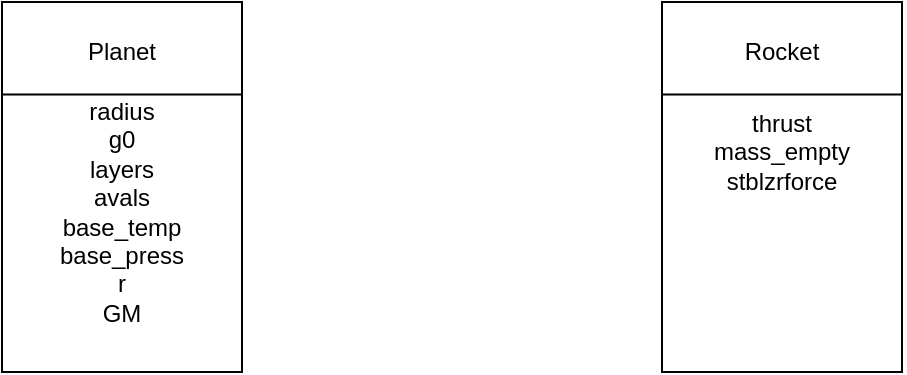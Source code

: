 <mxfile version="13.6.2" type="device"><diagram id="fZfJsV7L-vPfstx576HU" name="Page-1"><mxGraphModel dx="1038" dy="548" grid="1" gridSize="10" guides="1" tooltips="1" connect="1" arrows="1" fold="1" page="1" pageScale="1" pageWidth="1169" pageHeight="1654" math="0" shadow="0"><root><mxCell id="0"/><mxCell id="1" parent="0"/><mxCell id="Mz9LWr8mFaRRXHbxeZeb-1" value="" style="rounded=0;whiteSpace=wrap;html=1;" vertex="1" parent="1"><mxGeometry x="360" y="215" width="120" height="185" as="geometry"/></mxCell><mxCell id="Mz9LWr8mFaRRXHbxeZeb-2" value="Planet" style="text;html=1;strokeColor=none;fillColor=none;align=center;verticalAlign=middle;whiteSpace=wrap;rounded=0;" vertex="1" parent="1"><mxGeometry x="400" y="230" width="40" height="20" as="geometry"/></mxCell><mxCell id="Mz9LWr8mFaRRXHbxeZeb-3" value="radius&lt;br&gt;g0&lt;br&gt;layers&lt;br&gt;avals&lt;br&gt;base_temp&lt;br&gt;base_press&lt;br&gt;r&lt;br&gt;GM&lt;br&gt;" style="text;html=1;strokeColor=none;fillColor=none;align=center;verticalAlign=middle;whiteSpace=wrap;rounded=0;" vertex="1" parent="1"><mxGeometry x="400" y="310" width="40" height="20" as="geometry"/></mxCell><mxCell id="Mz9LWr8mFaRRXHbxeZeb-8" value="" style="endArrow=none;html=1;entryX=1;entryY=0.25;entryDx=0;entryDy=0;exitX=0;exitY=0.25;exitDx=0;exitDy=0;" edge="1" parent="1" source="Mz9LWr8mFaRRXHbxeZeb-1" target="Mz9LWr8mFaRRXHbxeZeb-1"><mxGeometry width="50" height="50" relative="1" as="geometry"><mxPoint x="400" y="250" as="sourcePoint"/><mxPoint x="450" y="200" as="targetPoint"/></mxGeometry></mxCell><mxCell id="Mz9LWr8mFaRRXHbxeZeb-9" value="" style="rounded=0;whiteSpace=wrap;html=1;" vertex="1" parent="1"><mxGeometry x="690" y="215" width="120" height="185" as="geometry"/></mxCell><mxCell id="Mz9LWr8mFaRRXHbxeZeb-10" value="" style="endArrow=none;html=1;entryX=1;entryY=0.25;entryDx=0;entryDy=0;exitX=0;exitY=0.25;exitDx=0;exitDy=0;" edge="1" parent="1" source="Mz9LWr8mFaRRXHbxeZeb-9" target="Mz9LWr8mFaRRXHbxeZeb-9"><mxGeometry width="50" height="50" relative="1" as="geometry"><mxPoint x="670" y="450" as="sourcePoint"/><mxPoint x="720" y="400" as="targetPoint"/></mxGeometry></mxCell><mxCell id="Mz9LWr8mFaRRXHbxeZeb-11" value="Rocket" style="text;html=1;strokeColor=none;fillColor=none;align=center;verticalAlign=middle;whiteSpace=wrap;rounded=0;" vertex="1" parent="1"><mxGeometry x="730" y="230" width="40" height="20" as="geometry"/></mxCell><mxCell id="Mz9LWr8mFaRRXHbxeZeb-12" value="thrust&lt;br&gt;mass_empty&lt;br&gt;stblzrforce" style="text;html=1;strokeColor=none;fillColor=none;align=center;verticalAlign=middle;whiteSpace=wrap;rounded=0;" vertex="1" parent="1"><mxGeometry x="730" y="280" width="40" height="20" as="geometry"/></mxCell></root></mxGraphModel></diagram></mxfile>